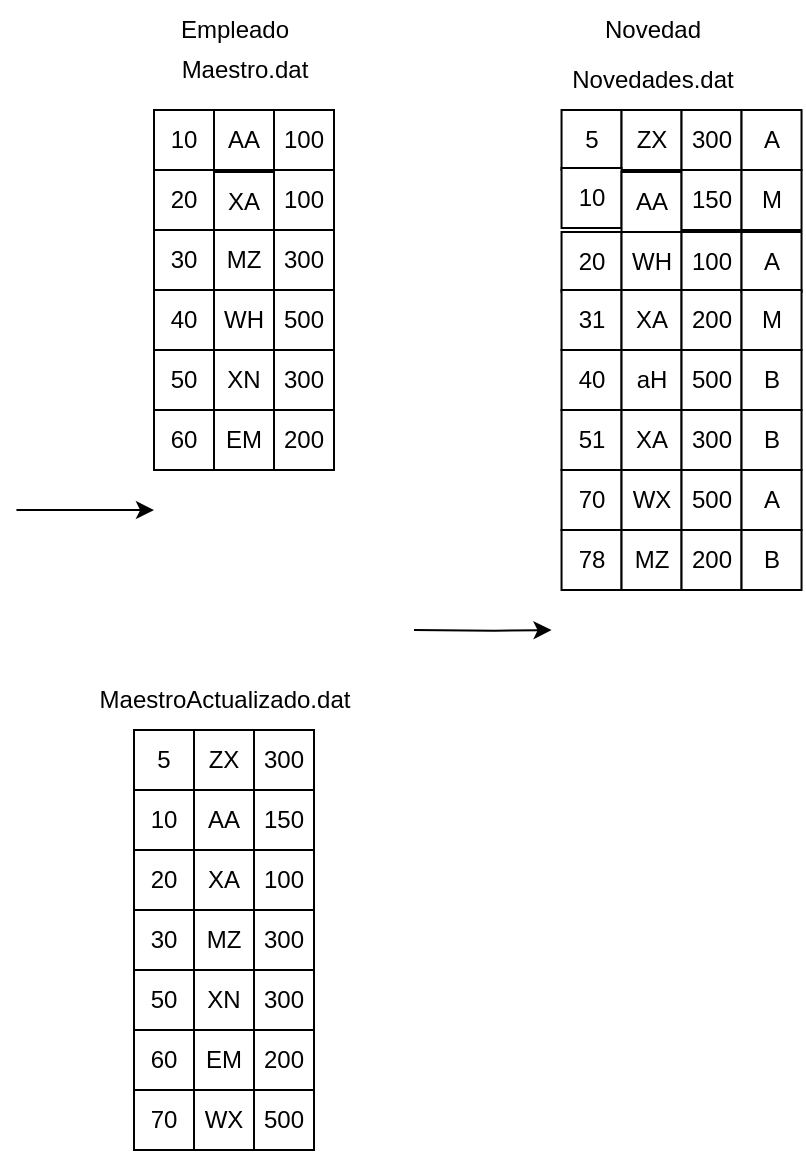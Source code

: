 <mxfile version="20.2.3" type="device"><diagram id="HYeNUJjqdm7ZAFg4MxJS" name="Página-1"><mxGraphModel dx="1820" dy="855" grid="1" gridSize="10" guides="1" tooltips="1" connect="1" arrows="1" fold="1" page="0" pageScale="1" pageWidth="827" pageHeight="1169" math="0" shadow="0"><root><mxCell id="0"/><mxCell id="1" parent="0"/><mxCell id="yurjxdpY_ZvLGbpifsDU-1" value="10" style="rounded=0;whiteSpace=wrap;html=1;" parent="1" vertex="1"><mxGeometry x="-190" y="250" width="30" height="30" as="geometry"/></mxCell><mxCell id="yurjxdpY_ZvLGbpifsDU-2" value="Maestro.dat" style="text;html=1;align=center;verticalAlign=middle;resizable=0;points=[];autosize=1;strokeColor=none;fillColor=none;" parent="1" vertex="1"><mxGeometry x="-190" y="215" width="90" height="30" as="geometry"/></mxCell><mxCell id="yurjxdpY_ZvLGbpifsDU-3" value="AA" style="rounded=0;whiteSpace=wrap;html=1;" parent="1" vertex="1"><mxGeometry x="-160" y="250" width="30" height="30" as="geometry"/></mxCell><mxCell id="yurjxdpY_ZvLGbpifsDU-4" value="100" style="rounded=0;whiteSpace=wrap;html=1;" parent="1" vertex="1"><mxGeometry x="-130" y="250" width="30" height="30" as="geometry"/></mxCell><mxCell id="yurjxdpY_ZvLGbpifsDU-5" value="20" style="rounded=0;whiteSpace=wrap;html=1;" parent="1" vertex="1"><mxGeometry x="-190" y="280" width="30" height="30" as="geometry"/></mxCell><mxCell id="yurjxdpY_ZvLGbpifsDU-6" value="XA" style="rounded=0;whiteSpace=wrap;html=1;" parent="1" vertex="1"><mxGeometry x="-160" y="281" width="30" height="30" as="geometry"/></mxCell><mxCell id="yurjxdpY_ZvLGbpifsDU-7" value="100" style="rounded=0;whiteSpace=wrap;html=1;" parent="1" vertex="1"><mxGeometry x="-130" y="280" width="30" height="30" as="geometry"/></mxCell><mxCell id="yurjxdpY_ZvLGbpifsDU-8" value="30" style="rounded=0;whiteSpace=wrap;html=1;" parent="1" vertex="1"><mxGeometry x="-190" y="310" width="30" height="30" as="geometry"/></mxCell><mxCell id="yurjxdpY_ZvLGbpifsDU-9" value="MZ" style="rounded=0;whiteSpace=wrap;html=1;" parent="1" vertex="1"><mxGeometry x="-160" y="310" width="30" height="30" as="geometry"/></mxCell><mxCell id="yurjxdpY_ZvLGbpifsDU-10" value="300" style="rounded=0;whiteSpace=wrap;html=1;" parent="1" vertex="1"><mxGeometry x="-130" y="310" width="30" height="30" as="geometry"/></mxCell><mxCell id="yurjxdpY_ZvLGbpifsDU-11" value="40" style="rounded=0;whiteSpace=wrap;html=1;" parent="1" vertex="1"><mxGeometry x="-190" y="340" width="30" height="30" as="geometry"/></mxCell><mxCell id="yurjxdpY_ZvLGbpifsDU-12" value="WH" style="rounded=0;whiteSpace=wrap;html=1;" parent="1" vertex="1"><mxGeometry x="-160" y="340" width="30" height="30" as="geometry"/></mxCell><mxCell id="yurjxdpY_ZvLGbpifsDU-13" value="500" style="rounded=0;whiteSpace=wrap;html=1;" parent="1" vertex="1"><mxGeometry x="-130" y="340" width="30" height="30" as="geometry"/></mxCell><mxCell id="yurjxdpY_ZvLGbpifsDU-14" value="50" style="rounded=0;whiteSpace=wrap;html=1;" parent="1" vertex="1"><mxGeometry x="-190" y="370" width="30" height="30" as="geometry"/></mxCell><mxCell id="yurjxdpY_ZvLGbpifsDU-15" value="XN" style="rounded=0;whiteSpace=wrap;html=1;" parent="1" vertex="1"><mxGeometry x="-160" y="370" width="30" height="30" as="geometry"/></mxCell><mxCell id="yurjxdpY_ZvLGbpifsDU-16" value="300" style="rounded=0;whiteSpace=wrap;html=1;" parent="1" vertex="1"><mxGeometry x="-130" y="370" width="30" height="30" as="geometry"/></mxCell><mxCell id="yurjxdpY_ZvLGbpifsDU-17" value="60" style="rounded=0;whiteSpace=wrap;html=1;" parent="1" vertex="1"><mxGeometry x="-190" y="400" width="30" height="30" as="geometry"/></mxCell><mxCell id="yurjxdpY_ZvLGbpifsDU-18" value="EM" style="rounded=0;whiteSpace=wrap;html=1;" parent="1" vertex="1"><mxGeometry x="-160" y="400" width="30" height="30" as="geometry"/></mxCell><mxCell id="yurjxdpY_ZvLGbpifsDU-19" value="200" style="rounded=0;whiteSpace=wrap;html=1;" parent="1" vertex="1"><mxGeometry x="-130" y="400" width="30" height="30" as="geometry"/></mxCell><mxCell id="yurjxdpY_ZvLGbpifsDU-20" value="Novedades.dat" style="text;html=1;align=center;verticalAlign=middle;resizable=0;points=[];autosize=1;strokeColor=none;fillColor=none;" parent="1" vertex="1"><mxGeometry x="8.77" y="220" width="100" height="30" as="geometry"/></mxCell><mxCell id="yurjxdpY_ZvLGbpifsDU-45" value="" style="group" parent="1" vertex="1" connectable="0"><mxGeometry x="13.77" y="250" width="120" height="180" as="geometry"/></mxCell><mxCell id="yurjxdpY_ZvLGbpifsDU-21" value="5" style="rounded=0;whiteSpace=wrap;html=1;" parent="yurjxdpY_ZvLGbpifsDU-45" vertex="1"><mxGeometry width="30" height="30" as="geometry"/></mxCell><mxCell id="yurjxdpY_ZvLGbpifsDU-22" value="ZX" style="rounded=0;whiteSpace=wrap;html=1;" parent="yurjxdpY_ZvLGbpifsDU-45" vertex="1"><mxGeometry x="30" width="30" height="30" as="geometry"/></mxCell><mxCell id="yurjxdpY_ZvLGbpifsDU-23" value="300" style="rounded=0;whiteSpace=wrap;html=1;" parent="yurjxdpY_ZvLGbpifsDU-45" vertex="1"><mxGeometry x="60" width="30" height="30" as="geometry"/></mxCell><mxCell id="yurjxdpY_ZvLGbpifsDU-24" value="10" style="rounded=0;whiteSpace=wrap;html=1;" parent="yurjxdpY_ZvLGbpifsDU-45" vertex="1"><mxGeometry y="29" width="30" height="30" as="geometry"/></mxCell><mxCell id="yurjxdpY_ZvLGbpifsDU-25" value="AA" style="rounded=0;whiteSpace=wrap;html=1;" parent="yurjxdpY_ZvLGbpifsDU-45" vertex="1"><mxGeometry x="30" y="31" width="30" height="30" as="geometry"/></mxCell><mxCell id="yurjxdpY_ZvLGbpifsDU-26" value="150" style="rounded=0;whiteSpace=wrap;html=1;" parent="yurjxdpY_ZvLGbpifsDU-45" vertex="1"><mxGeometry x="60" y="30" width="30" height="30" as="geometry"/></mxCell><mxCell id="yurjxdpY_ZvLGbpifsDU-27" value="20" style="rounded=0;whiteSpace=wrap;html=1;" parent="yurjxdpY_ZvLGbpifsDU-45" vertex="1"><mxGeometry y="61" width="30" height="30" as="geometry"/></mxCell><mxCell id="yurjxdpY_ZvLGbpifsDU-28" value="WH" style="rounded=0;whiteSpace=wrap;html=1;" parent="yurjxdpY_ZvLGbpifsDU-45" vertex="1"><mxGeometry x="30" y="61" width="30" height="30" as="geometry"/></mxCell><mxCell id="yurjxdpY_ZvLGbpifsDU-29" value="100" style="rounded=0;whiteSpace=wrap;html=1;" parent="yurjxdpY_ZvLGbpifsDU-45" vertex="1"><mxGeometry x="60" y="61" width="30" height="30" as="geometry"/></mxCell><mxCell id="yurjxdpY_ZvLGbpifsDU-30" value="31" style="rounded=0;whiteSpace=wrap;html=1;" parent="yurjxdpY_ZvLGbpifsDU-45" vertex="1"><mxGeometry y="90" width="30" height="30" as="geometry"/></mxCell><mxCell id="yurjxdpY_ZvLGbpifsDU-31" value="XA" style="rounded=0;whiteSpace=wrap;html=1;" parent="yurjxdpY_ZvLGbpifsDU-45" vertex="1"><mxGeometry x="30" y="90" width="30" height="30" as="geometry"/></mxCell><mxCell id="yurjxdpY_ZvLGbpifsDU-32" value="200" style="rounded=0;whiteSpace=wrap;html=1;" parent="yurjxdpY_ZvLGbpifsDU-45" vertex="1"><mxGeometry x="60" y="90" width="30" height="30" as="geometry"/></mxCell><mxCell id="yurjxdpY_ZvLGbpifsDU-33" value="40" style="rounded=0;whiteSpace=wrap;html=1;" parent="yurjxdpY_ZvLGbpifsDU-45" vertex="1"><mxGeometry y="120" width="30" height="30" as="geometry"/></mxCell><mxCell id="yurjxdpY_ZvLGbpifsDU-34" value="aH" style="rounded=0;whiteSpace=wrap;html=1;" parent="yurjxdpY_ZvLGbpifsDU-45" vertex="1"><mxGeometry x="30" y="120" width="30" height="30" as="geometry"/></mxCell><mxCell id="yurjxdpY_ZvLGbpifsDU-35" value="500" style="rounded=0;whiteSpace=wrap;html=1;" parent="yurjxdpY_ZvLGbpifsDU-45" vertex="1"><mxGeometry x="60" y="120" width="30" height="30" as="geometry"/></mxCell><mxCell id="yurjxdpY_ZvLGbpifsDU-36" value="51" style="rounded=0;whiteSpace=wrap;html=1;" parent="yurjxdpY_ZvLGbpifsDU-45" vertex="1"><mxGeometry y="150" width="30" height="30" as="geometry"/></mxCell><mxCell id="yurjxdpY_ZvLGbpifsDU-37" value="XA" style="rounded=0;whiteSpace=wrap;html=1;" parent="yurjxdpY_ZvLGbpifsDU-45" vertex="1"><mxGeometry x="30" y="150" width="30" height="30" as="geometry"/></mxCell><mxCell id="yurjxdpY_ZvLGbpifsDU-38" value="300" style="rounded=0;whiteSpace=wrap;html=1;" parent="yurjxdpY_ZvLGbpifsDU-45" vertex="1"><mxGeometry x="60" y="150" width="30" height="30" as="geometry"/></mxCell><mxCell id="yurjxdpY_ZvLGbpifsDU-39" value="A" style="rounded=0;whiteSpace=wrap;html=1;" parent="yurjxdpY_ZvLGbpifsDU-45" vertex="1"><mxGeometry x="90" width="30" height="30" as="geometry"/></mxCell><mxCell id="yurjxdpY_ZvLGbpifsDU-40" value="M" style="rounded=0;whiteSpace=wrap;html=1;" parent="yurjxdpY_ZvLGbpifsDU-45" vertex="1"><mxGeometry x="90" y="30" width="30" height="30" as="geometry"/></mxCell><mxCell id="yurjxdpY_ZvLGbpifsDU-41" value="A" style="rounded=0;whiteSpace=wrap;html=1;" parent="yurjxdpY_ZvLGbpifsDU-45" vertex="1"><mxGeometry x="90" y="61" width="30" height="30" as="geometry"/></mxCell><mxCell id="yurjxdpY_ZvLGbpifsDU-42" value="M" style="rounded=0;whiteSpace=wrap;html=1;" parent="yurjxdpY_ZvLGbpifsDU-45" vertex="1"><mxGeometry x="90" y="90" width="30" height="30" as="geometry"/></mxCell><mxCell id="yurjxdpY_ZvLGbpifsDU-43" value="B" style="rounded=0;whiteSpace=wrap;html=1;" parent="yurjxdpY_ZvLGbpifsDU-45" vertex="1"><mxGeometry x="90" y="120" width="30" height="30" as="geometry"/></mxCell><mxCell id="yurjxdpY_ZvLGbpifsDU-44" value="B" style="rounded=0;whiteSpace=wrap;html=1;" parent="yurjxdpY_ZvLGbpifsDU-45" vertex="1"><mxGeometry x="90" y="150" width="30" height="30" as="geometry"/></mxCell><mxCell id="yurjxdpY_ZvLGbpifsDU-46" value="70" style="rounded=0;whiteSpace=wrap;html=1;" parent="1" vertex="1"><mxGeometry x="13.77" y="430" width="30" height="30" as="geometry"/></mxCell><mxCell id="yurjxdpY_ZvLGbpifsDU-47" value="WX" style="rounded=0;whiteSpace=wrap;html=1;" parent="1" vertex="1"><mxGeometry x="43.77" y="430" width="30" height="30" as="geometry"/></mxCell><mxCell id="yurjxdpY_ZvLGbpifsDU-48" value="500" style="rounded=0;whiteSpace=wrap;html=1;" parent="1" vertex="1"><mxGeometry x="73.77" y="430" width="30" height="30" as="geometry"/></mxCell><mxCell id="yurjxdpY_ZvLGbpifsDU-49" value="A" style="rounded=0;whiteSpace=wrap;html=1;" parent="1" vertex="1"><mxGeometry x="103.77" y="430" width="30" height="30" as="geometry"/></mxCell><mxCell id="yurjxdpY_ZvLGbpifsDU-50" value="78" style="rounded=0;whiteSpace=wrap;html=1;" parent="1" vertex="1"><mxGeometry x="13.77" y="460" width="30" height="30" as="geometry"/></mxCell><mxCell id="yurjxdpY_ZvLGbpifsDU-51" value="MZ" style="rounded=0;whiteSpace=wrap;html=1;" parent="1" vertex="1"><mxGeometry x="43.77" y="460" width="30" height="30" as="geometry"/></mxCell><mxCell id="yurjxdpY_ZvLGbpifsDU-52" value="200" style="rounded=0;whiteSpace=wrap;html=1;" parent="1" vertex="1"><mxGeometry x="73.77" y="460" width="30" height="30" as="geometry"/></mxCell><mxCell id="yurjxdpY_ZvLGbpifsDU-53" value="B" style="rounded=0;whiteSpace=wrap;html=1;" parent="1" vertex="1"><mxGeometry x="103.77" y="460" width="30" height="30" as="geometry"/></mxCell><mxCell id="yurjxdpY_ZvLGbpifsDU-60" value="" style="endArrow=classic;html=1;rounded=0;entryX=-0.041;entryY=0.335;entryDx=0;entryDy=0;entryPerimeter=0;endFill=1;" parent="1" edge="1"><mxGeometry width="50" height="50" relative="1" as="geometry"><mxPoint x="-258.77" y="450" as="sourcePoint"/><mxPoint x="-190.0" y="450.05" as="targetPoint"/></mxGeometry></mxCell><mxCell id="yurjxdpY_ZvLGbpifsDU-61" value="" style="endArrow=classic;html=1;rounded=0;entryX=-0.041;entryY=0.335;entryDx=0;entryDy=0;entryPerimeter=0;endFill=1;" parent="1" edge="1"><mxGeometry width="50" height="50" relative="1" as="geometry"><mxPoint x="-60" y="510.0" as="sourcePoint"/><mxPoint x="8.77" y="510.05" as="targetPoint"/><Array as="points"><mxPoint x="-20" y="510.34"/></Array></mxGeometry></mxCell><mxCell id="yurjxdpY_ZvLGbpifsDU-62" value="Empleado" style="text;html=1;align=center;verticalAlign=middle;resizable=0;points=[];autosize=1;strokeColor=none;fillColor=none;" parent="1" vertex="1"><mxGeometry x="-190" y="195" width="80" height="30" as="geometry"/></mxCell><mxCell id="yurjxdpY_ZvLGbpifsDU-65" value="Novedad" style="text;html=1;align=center;verticalAlign=middle;resizable=0;points=[];autosize=1;strokeColor=none;fillColor=none;" parent="1" vertex="1"><mxGeometry x="23.77" y="195" width="70" height="30" as="geometry"/></mxCell><mxCell id="yurjxdpY_ZvLGbpifsDU-66" value="MaestroActualizado.dat" style="text;html=1;align=center;verticalAlign=middle;resizable=0;points=[];autosize=1;strokeColor=none;fillColor=none;" parent="1" vertex="1"><mxGeometry x="-230" y="530" width="150" height="30" as="geometry"/></mxCell><mxCell id="yurjxdpY_ZvLGbpifsDU-67" value="5" style="rounded=0;whiteSpace=wrap;html=1;" parent="1" vertex="1"><mxGeometry x="-200" y="560" width="30" height="30" as="geometry"/></mxCell><mxCell id="yurjxdpY_ZvLGbpifsDU-68" value="ZX" style="rounded=0;whiteSpace=wrap;html=1;" parent="1" vertex="1"><mxGeometry x="-170" y="560" width="30" height="30" as="geometry"/></mxCell><mxCell id="yurjxdpY_ZvLGbpifsDU-69" value="300" style="rounded=0;whiteSpace=wrap;html=1;" parent="1" vertex="1"><mxGeometry x="-140" y="560" width="30" height="30" as="geometry"/></mxCell><mxCell id="yurjxdpY_ZvLGbpifsDU-71" value="10" style="rounded=0;whiteSpace=wrap;html=1;" parent="1" vertex="1"><mxGeometry x="-200" y="590" width="30" height="30" as="geometry"/></mxCell><mxCell id="yurjxdpY_ZvLGbpifsDU-72" value="AA" style="rounded=0;whiteSpace=wrap;html=1;" parent="1" vertex="1"><mxGeometry x="-170" y="590" width="30" height="30" as="geometry"/></mxCell><mxCell id="yurjxdpY_ZvLGbpifsDU-73" value="150" style="rounded=0;whiteSpace=wrap;html=1;" parent="1" vertex="1"><mxGeometry x="-140" y="590" width="30" height="30" as="geometry"/></mxCell><mxCell id="yurjxdpY_ZvLGbpifsDU-75" value="20" style="rounded=0;whiteSpace=wrap;html=1;" parent="1" vertex="1"><mxGeometry x="-200" y="620" width="30" height="30" as="geometry"/></mxCell><mxCell id="yurjxdpY_ZvLGbpifsDU-76" value="XA" style="rounded=0;whiteSpace=wrap;html=1;" parent="1" vertex="1"><mxGeometry x="-170" y="620" width="30" height="30" as="geometry"/></mxCell><mxCell id="yurjxdpY_ZvLGbpifsDU-77" value="100" style="rounded=0;whiteSpace=wrap;html=1;" parent="1" vertex="1"><mxGeometry x="-140" y="620" width="30" height="30" as="geometry"/></mxCell><mxCell id="yurjxdpY_ZvLGbpifsDU-81" value="30" style="rounded=0;whiteSpace=wrap;html=1;" parent="1" vertex="1"><mxGeometry x="-200" y="650" width="30" height="30" as="geometry"/></mxCell><mxCell id="yurjxdpY_ZvLGbpifsDU-82" value="MZ" style="rounded=0;whiteSpace=wrap;html=1;" parent="1" vertex="1"><mxGeometry x="-170" y="650" width="30" height="30" as="geometry"/></mxCell><mxCell id="yurjxdpY_ZvLGbpifsDU-83" value="300" style="rounded=0;whiteSpace=wrap;html=1;" parent="1" vertex="1"><mxGeometry x="-140" y="650" width="30" height="30" as="geometry"/></mxCell><mxCell id="yurjxdpY_ZvLGbpifsDU-84" value="50" style="rounded=0;whiteSpace=wrap;html=1;" parent="1" vertex="1"><mxGeometry x="-200" y="680" width="30" height="30" as="geometry"/></mxCell><mxCell id="yurjxdpY_ZvLGbpifsDU-85" value="XN" style="rounded=0;whiteSpace=wrap;html=1;" parent="1" vertex="1"><mxGeometry x="-170" y="680" width="30" height="30" as="geometry"/></mxCell><mxCell id="yurjxdpY_ZvLGbpifsDU-86" value="300" style="rounded=0;whiteSpace=wrap;html=1;" parent="1" vertex="1"><mxGeometry x="-140" y="680" width="30" height="30" as="geometry"/></mxCell><mxCell id="yurjxdpY_ZvLGbpifsDU-91" value="60" style="rounded=0;whiteSpace=wrap;html=1;" parent="1" vertex="1"><mxGeometry x="-200" y="710" width="30" height="30" as="geometry"/></mxCell><mxCell id="yurjxdpY_ZvLGbpifsDU-92" value="EM" style="rounded=0;whiteSpace=wrap;html=1;" parent="1" vertex="1"><mxGeometry x="-170" y="710" width="30" height="30" as="geometry"/></mxCell><mxCell id="yurjxdpY_ZvLGbpifsDU-93" value="200" style="rounded=0;whiteSpace=wrap;html=1;" parent="1" vertex="1"><mxGeometry x="-140" y="710" width="30" height="30" as="geometry"/></mxCell><mxCell id="yurjxdpY_ZvLGbpifsDU-94" value="70" style="rounded=0;whiteSpace=wrap;html=1;" parent="1" vertex="1"><mxGeometry x="-200" y="740" width="30" height="30" as="geometry"/></mxCell><mxCell id="yurjxdpY_ZvLGbpifsDU-95" value="WX" style="rounded=0;whiteSpace=wrap;html=1;" parent="1" vertex="1"><mxGeometry x="-170" y="740" width="30" height="30" as="geometry"/></mxCell><mxCell id="yurjxdpY_ZvLGbpifsDU-96" value="500" style="rounded=0;whiteSpace=wrap;html=1;" parent="1" vertex="1"><mxGeometry x="-140" y="740" width="30" height="30" as="geometry"/></mxCell></root></mxGraphModel></diagram></mxfile>